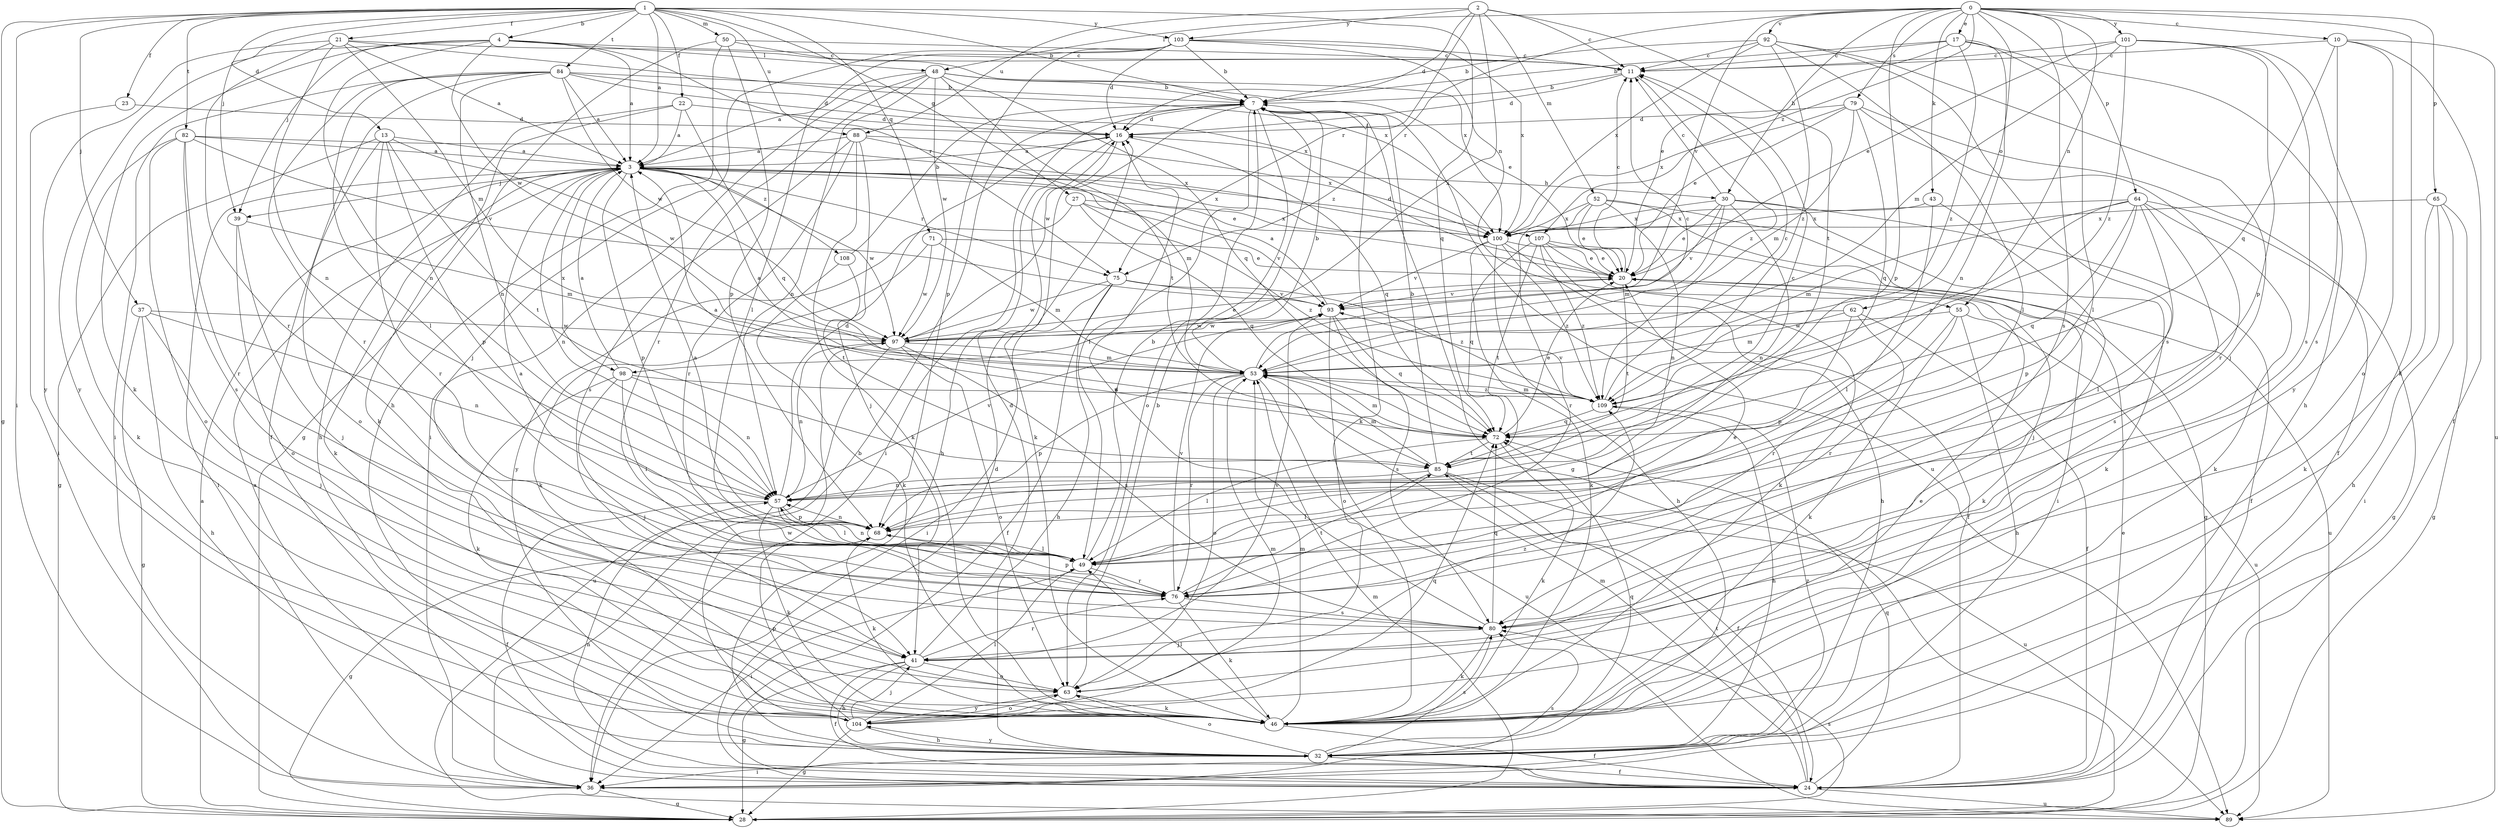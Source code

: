 strict digraph  {
0;
1;
2;
3;
4;
7;
10;
11;
13;
16;
17;
20;
21;
22;
23;
24;
27;
28;
30;
32;
36;
37;
39;
41;
43;
46;
48;
49;
50;
52;
53;
55;
57;
62;
63;
64;
65;
68;
71;
72;
75;
76;
79;
80;
82;
84;
85;
88;
89;
92;
93;
97;
98;
100;
101;
103;
104;
107;
108;
109;
0 -> 10  [label=c];
0 -> 17  [label=e];
0 -> 30  [label=h];
0 -> 43  [label=k];
0 -> 46  [label=k];
0 -> 48  [label=l];
0 -> 55  [label=n];
0 -> 62  [label=o];
0 -> 64  [label=p];
0 -> 65  [label=p];
0 -> 68  [label=p];
0 -> 75  [label=r];
0 -> 79  [label=s];
0 -> 80  [label=s];
0 -> 92  [label=v];
0 -> 93  [label=v];
0 -> 101  [label=y];
0 -> 107  [label=z];
1 -> 3  [label=a];
1 -> 4  [label=b];
1 -> 7  [label=b];
1 -> 13  [label=d];
1 -> 21  [label=f];
1 -> 22  [label=f];
1 -> 23  [label=f];
1 -> 27  [label=g];
1 -> 28  [label=g];
1 -> 36  [label=i];
1 -> 37  [label=j];
1 -> 39  [label=j];
1 -> 50  [label=m];
1 -> 55  [label=n];
1 -> 71  [label=q];
1 -> 82  [label=t];
1 -> 84  [label=t];
1 -> 88  [label=u];
1 -> 103  [label=y];
2 -> 11  [label=c];
2 -> 16  [label=d];
2 -> 52  [label=m];
2 -> 75  [label=r];
2 -> 85  [label=t];
2 -> 88  [label=u];
2 -> 98  [label=x];
2 -> 103  [label=y];
3 -> 20  [label=e];
3 -> 30  [label=h];
3 -> 36  [label=i];
3 -> 39  [label=j];
3 -> 46  [label=k];
3 -> 57  [label=n];
3 -> 68  [label=p];
3 -> 75  [label=r];
3 -> 97  [label=w];
3 -> 98  [label=x];
3 -> 100  [label=x];
3 -> 107  [label=z];
3 -> 108  [label=z];
4 -> 3  [label=a];
4 -> 11  [label=c];
4 -> 39  [label=j];
4 -> 46  [label=k];
4 -> 48  [label=l];
4 -> 57  [label=n];
4 -> 75  [label=r];
4 -> 97  [label=w];
4 -> 104  [label=y];
7 -> 16  [label=d];
7 -> 28  [label=g];
7 -> 36  [label=i];
7 -> 46  [label=k];
7 -> 49  [label=l];
7 -> 63  [label=o];
7 -> 89  [label=u];
7 -> 97  [label=w];
10 -> 11  [label=c];
10 -> 24  [label=f];
10 -> 63  [label=o];
10 -> 72  [label=q];
10 -> 80  [label=s];
10 -> 89  [label=u];
11 -> 7  [label=b];
11 -> 16  [label=d];
11 -> 109  [label=z];
13 -> 3  [label=a];
13 -> 28  [label=g];
13 -> 63  [label=o];
13 -> 68  [label=p];
13 -> 76  [label=r];
13 -> 85  [label=t];
13 -> 97  [label=w];
16 -> 3  [label=a];
16 -> 32  [label=h];
16 -> 46  [label=k];
16 -> 72  [label=q];
17 -> 7  [label=b];
17 -> 11  [label=c];
17 -> 20  [label=e];
17 -> 32  [label=h];
17 -> 49  [label=l];
17 -> 57  [label=n];
17 -> 109  [label=z];
20 -> 11  [label=c];
20 -> 16  [label=d];
20 -> 46  [label=k];
20 -> 85  [label=t];
20 -> 93  [label=v];
21 -> 3  [label=a];
21 -> 11  [label=c];
21 -> 53  [label=m];
21 -> 57  [label=n];
21 -> 76  [label=r];
21 -> 100  [label=x];
21 -> 104  [label=y];
22 -> 3  [label=a];
22 -> 16  [label=d];
22 -> 32  [label=h];
22 -> 46  [label=k];
22 -> 72  [label=q];
23 -> 16  [label=d];
23 -> 36  [label=i];
24 -> 3  [label=a];
24 -> 16  [label=d];
24 -> 20  [label=e];
24 -> 53  [label=m];
24 -> 57  [label=n];
24 -> 72  [label=q];
24 -> 85  [label=t];
24 -> 89  [label=u];
27 -> 72  [label=q];
27 -> 93  [label=v];
27 -> 100  [label=x];
27 -> 104  [label=y];
27 -> 109  [label=z];
28 -> 3  [label=a];
28 -> 53  [label=m];
28 -> 80  [label=s];
30 -> 11  [label=c];
30 -> 20  [label=e];
30 -> 24  [label=f];
30 -> 46  [label=k];
30 -> 53  [label=m];
30 -> 57  [label=n];
30 -> 93  [label=v];
30 -> 100  [label=x];
32 -> 24  [label=f];
32 -> 36  [label=i];
32 -> 63  [label=o];
32 -> 72  [label=q];
32 -> 80  [label=s];
32 -> 104  [label=y];
32 -> 109  [label=z];
36 -> 7  [label=b];
36 -> 28  [label=g];
36 -> 80  [label=s];
37 -> 28  [label=g];
37 -> 32  [label=h];
37 -> 41  [label=j];
37 -> 57  [label=n];
37 -> 97  [label=w];
39 -> 41  [label=j];
39 -> 53  [label=m];
39 -> 63  [label=o];
41 -> 16  [label=d];
41 -> 24  [label=f];
41 -> 28  [label=g];
41 -> 32  [label=h];
41 -> 63  [label=o];
41 -> 76  [label=r];
41 -> 93  [label=v];
43 -> 41  [label=j];
43 -> 49  [label=l];
43 -> 100  [label=x];
46 -> 20  [label=e];
46 -> 24  [label=f];
46 -> 49  [label=l];
46 -> 53  [label=m];
48 -> 3  [label=a];
48 -> 7  [label=b];
48 -> 20  [label=e];
48 -> 36  [label=i];
48 -> 57  [label=n];
48 -> 72  [label=q];
48 -> 76  [label=r];
48 -> 85  [label=t];
48 -> 97  [label=w];
49 -> 3  [label=a];
49 -> 7  [label=b];
49 -> 36  [label=i];
49 -> 57  [label=n];
49 -> 76  [label=r];
50 -> 11  [label=c];
50 -> 28  [label=g];
50 -> 32  [label=h];
50 -> 68  [label=p];
50 -> 100  [label=x];
52 -> 20  [label=e];
52 -> 28  [label=g];
52 -> 36  [label=i];
52 -> 57  [label=n];
52 -> 76  [label=r];
52 -> 100  [label=x];
53 -> 3  [label=a];
53 -> 7  [label=b];
53 -> 11  [label=c];
53 -> 63  [label=o];
53 -> 68  [label=p];
53 -> 76  [label=r];
53 -> 89  [label=u];
53 -> 109  [label=z];
55 -> 32  [label=h];
55 -> 46  [label=k];
55 -> 76  [label=r];
55 -> 89  [label=u];
55 -> 97  [label=w];
57 -> 16  [label=d];
57 -> 24  [label=f];
57 -> 46  [label=k];
57 -> 49  [label=l];
57 -> 68  [label=p];
57 -> 93  [label=v];
62 -> 24  [label=f];
62 -> 53  [label=m];
62 -> 68  [label=p];
62 -> 76  [label=r];
62 -> 97  [label=w];
63 -> 7  [label=b];
63 -> 46  [label=k];
63 -> 104  [label=y];
63 -> 109  [label=z];
64 -> 28  [label=g];
64 -> 46  [label=k];
64 -> 49  [label=l];
64 -> 53  [label=m];
64 -> 68  [label=p];
64 -> 72  [label=q];
64 -> 80  [label=s];
64 -> 100  [label=x];
64 -> 109  [label=z];
65 -> 28  [label=g];
65 -> 32  [label=h];
65 -> 36  [label=i];
65 -> 46  [label=k];
65 -> 100  [label=x];
68 -> 3  [label=a];
68 -> 28  [label=g];
68 -> 46  [label=k];
68 -> 49  [label=l];
68 -> 57  [label=n];
71 -> 20  [label=e];
71 -> 46  [label=k];
71 -> 53  [label=m];
71 -> 97  [label=w];
72 -> 3  [label=a];
72 -> 20  [label=e];
72 -> 46  [label=k];
72 -> 49  [label=l];
72 -> 53  [label=m];
72 -> 85  [label=t];
75 -> 24  [label=f];
75 -> 32  [label=h];
75 -> 36  [label=i];
75 -> 93  [label=v];
75 -> 97  [label=w];
75 -> 109  [label=z];
76 -> 20  [label=e];
76 -> 46  [label=k];
76 -> 68  [label=p];
76 -> 80  [label=s];
76 -> 85  [label=t];
76 -> 93  [label=v];
79 -> 16  [label=d];
79 -> 20  [label=e];
79 -> 24  [label=f];
79 -> 53  [label=m];
79 -> 72  [label=q];
79 -> 76  [label=r];
79 -> 100  [label=x];
80 -> 16  [label=d];
80 -> 41  [label=j];
80 -> 46  [label=k];
80 -> 72  [label=q];
82 -> 3  [label=a];
82 -> 46  [label=k];
82 -> 63  [label=o];
82 -> 76  [label=r];
82 -> 80  [label=s];
82 -> 93  [label=v];
82 -> 100  [label=x];
84 -> 3  [label=a];
84 -> 7  [label=b];
84 -> 16  [label=d];
84 -> 24  [label=f];
84 -> 36  [label=i];
84 -> 49  [label=l];
84 -> 57  [label=n];
84 -> 76  [label=r];
84 -> 97  [label=w];
84 -> 100  [label=x];
85 -> 7  [label=b];
85 -> 11  [label=c];
85 -> 24  [label=f];
85 -> 49  [label=l];
85 -> 53  [label=m];
85 -> 57  [label=n];
85 -> 89  [label=u];
88 -> 3  [label=a];
88 -> 41  [label=j];
88 -> 46  [label=k];
88 -> 53  [label=m];
88 -> 76  [label=r];
88 -> 80  [label=s];
88 -> 100  [label=x];
92 -> 7  [label=b];
92 -> 11  [label=c];
92 -> 41  [label=j];
92 -> 49  [label=l];
92 -> 80  [label=s];
92 -> 100  [label=x];
92 -> 109  [label=z];
93 -> 3  [label=a];
93 -> 63  [label=o];
93 -> 72  [label=q];
93 -> 80  [label=s];
93 -> 97  [label=w];
97 -> 20  [label=e];
97 -> 53  [label=m];
97 -> 57  [label=n];
97 -> 63  [label=o];
97 -> 80  [label=s];
97 -> 89  [label=u];
98 -> 3  [label=a];
98 -> 41  [label=j];
98 -> 46  [label=k];
98 -> 49  [label=l];
98 -> 57  [label=n];
98 -> 109  [label=z];
100 -> 20  [label=e];
100 -> 24  [label=f];
100 -> 32  [label=h];
100 -> 46  [label=k];
100 -> 93  [label=v];
100 -> 109  [label=z];
101 -> 11  [label=c];
101 -> 20  [label=e];
101 -> 53  [label=m];
101 -> 68  [label=p];
101 -> 80  [label=s];
101 -> 104  [label=y];
101 -> 109  [label=z];
103 -> 7  [label=b];
103 -> 11  [label=c];
103 -> 16  [label=d];
103 -> 41  [label=j];
103 -> 49  [label=l];
103 -> 68  [label=p];
103 -> 72  [label=q];
103 -> 100  [label=x];
104 -> 28  [label=g];
104 -> 32  [label=h];
104 -> 41  [label=j];
104 -> 49  [label=l];
104 -> 53  [label=m];
104 -> 63  [label=o];
104 -> 68  [label=p];
104 -> 72  [label=q];
104 -> 97  [label=w];
107 -> 20  [label=e];
107 -> 32  [label=h];
107 -> 46  [label=k];
107 -> 72  [label=q];
107 -> 85  [label=t];
107 -> 89  [label=u];
107 -> 109  [label=z];
108 -> 7  [label=b];
108 -> 46  [label=k];
108 -> 85  [label=t];
109 -> 11  [label=c];
109 -> 32  [label=h];
109 -> 53  [label=m];
109 -> 72  [label=q];
109 -> 93  [label=v];
}
